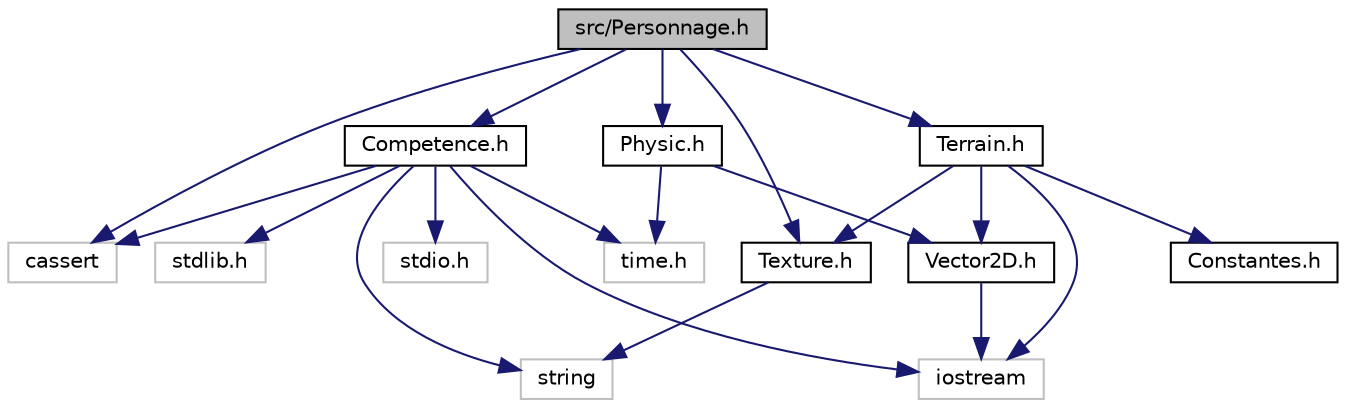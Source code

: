 digraph "src/Personnage.h"
{
 // LATEX_PDF_SIZE
  edge [fontname="Helvetica",fontsize="10",labelfontname="Helvetica",labelfontsize="10"];
  node [fontname="Helvetica",fontsize="10",shape=record];
  Node1 [label="src/Personnage.h",height=0.2,width=0.4,color="black", fillcolor="grey75", style="filled", fontcolor="black",tooltip="fichier de déclaration de la class Personnage"];
  Node1 -> Node2 [color="midnightblue",fontsize="10",style="solid",fontname="Helvetica"];
  Node2 [label="cassert",height=0.2,width=0.4,color="grey75", fillcolor="white", style="filled",tooltip=" "];
  Node1 -> Node3 [color="midnightblue",fontsize="10",style="solid",fontname="Helvetica"];
  Node3 [label="Competence.h",height=0.2,width=0.4,color="black", fillcolor="white", style="filled",URL="$Competence_8h.html",tooltip="fichier de déclaration de la class competance"];
  Node3 -> Node4 [color="midnightblue",fontsize="10",style="solid",fontname="Helvetica"];
  Node4 [label="iostream",height=0.2,width=0.4,color="grey75", fillcolor="white", style="filled",tooltip=" "];
  Node3 -> Node5 [color="midnightblue",fontsize="10",style="solid",fontname="Helvetica"];
  Node5 [label="string",height=0.2,width=0.4,color="grey75", fillcolor="white", style="filled",tooltip=" "];
  Node3 -> Node6 [color="midnightblue",fontsize="10",style="solid",fontname="Helvetica"];
  Node6 [label="stdio.h",height=0.2,width=0.4,color="grey75", fillcolor="white", style="filled",tooltip=" "];
  Node3 -> Node7 [color="midnightblue",fontsize="10",style="solid",fontname="Helvetica"];
  Node7 [label="stdlib.h",height=0.2,width=0.4,color="grey75", fillcolor="white", style="filled",tooltip=" "];
  Node3 -> Node2 [color="midnightblue",fontsize="10",style="solid",fontname="Helvetica"];
  Node3 -> Node8 [color="midnightblue",fontsize="10",style="solid",fontname="Helvetica"];
  Node8 [label="time.h",height=0.2,width=0.4,color="grey75", fillcolor="white", style="filled",tooltip=" "];
  Node1 -> Node9 [color="midnightblue",fontsize="10",style="solid",fontname="Helvetica"];
  Node9 [label="Physic.h",height=0.2,width=0.4,color="black", fillcolor="white", style="filled",URL="$Physic_8h.html",tooltip="fichier de déclaration de la class Physic"];
  Node9 -> Node10 [color="midnightblue",fontsize="10",style="solid",fontname="Helvetica"];
  Node10 [label="Vector2D.h",height=0.2,width=0.4,color="black", fillcolor="white", style="filled",URL="$Vector2D_8h.html",tooltip="fichier de déclaration des classes rect et vector2D"];
  Node10 -> Node4 [color="midnightblue",fontsize="10",style="solid",fontname="Helvetica"];
  Node9 -> Node8 [color="midnightblue",fontsize="10",style="solid",fontname="Helvetica"];
  Node1 -> Node11 [color="midnightblue",fontsize="10",style="solid",fontname="Helvetica"];
  Node11 [label="Texture.h",height=0.2,width=0.4,color="black", fillcolor="white", style="filled",URL="$Texture_8h.html",tooltip="fichier de déclaration de la class texture"];
  Node11 -> Node5 [color="midnightblue",fontsize="10",style="solid",fontname="Helvetica"];
  Node1 -> Node12 [color="midnightblue",fontsize="10",style="solid",fontname="Helvetica"];
  Node12 [label="Terrain.h",height=0.2,width=0.4,color="black", fillcolor="white", style="filled",URL="$Terrain_8h.html",tooltip="fichier de déclaration de la class terrain"];
  Node12 -> Node4 [color="midnightblue",fontsize="10",style="solid",fontname="Helvetica"];
  Node12 -> Node11 [color="midnightblue",fontsize="10",style="solid",fontname="Helvetica"];
  Node12 -> Node13 [color="midnightblue",fontsize="10",style="solid",fontname="Helvetica"];
  Node13 [label="Constantes.h",height=0.2,width=0.4,color="black", fillcolor="white", style="filled",URL="$Constantes_8h.html",tooltip="fichier de dÃ©claration de la class Constante"];
  Node12 -> Node10 [color="midnightblue",fontsize="10",style="solid",fontname="Helvetica"];
}
